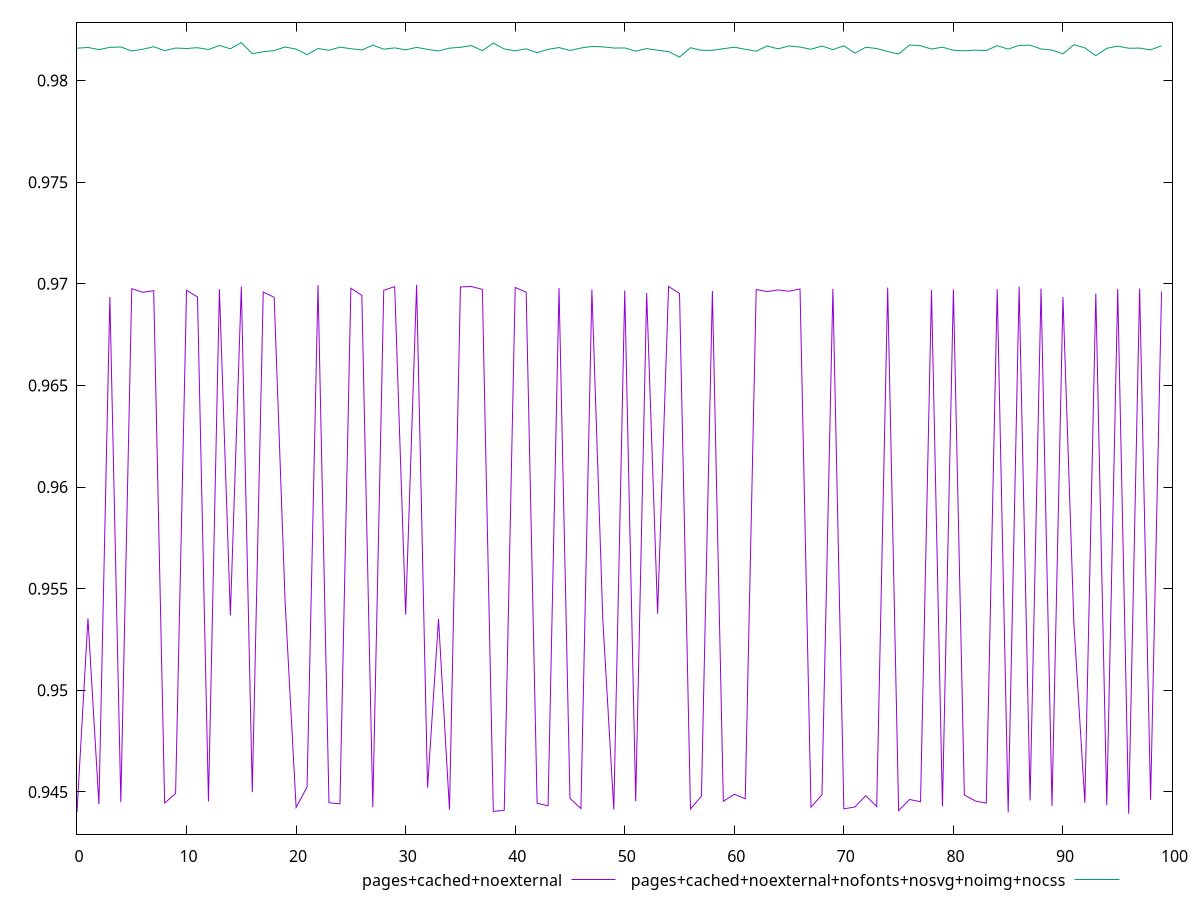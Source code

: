 $_pagesCachedNoexternal <<EOF
0.94401914162845
0.953538286506328
0.9444025510262182
0.9693573353656225
0.9445004261414259
0.9697608463498785
0.9695842798678213
0.9696643316917791
0.9444537299700276
0.9449218169180182
0.9696851815253462
0.9693570639441238
0.9445311860891779
0.9697401736026972
0.9536851480889489
0.9698677613455674
0.9449936306432273
0.9695967580893335
0.9693387122696211
0.9543240035829883
0.944236433556896
0.945244109318951
0.9699398796700953
0.9444691219665535
0.9444162170710269
0.9697874814006138
0.9694284126615715
0.9442484187364307
0.9696858104718362
0.9698651299289729
0.9537260193474717
0.9699561588510233
0.9452097851965635
0.9535061144032303
0.944129513156605
0.969848192238967
0.9698693544442571
0.9697281821160482
0.9440421698520622
0.944099703264288
0.9698232400669318
0.9695900062137657
0.9444430023280985
0.9443211010915014
0.9697954958622929
0.9446851556115226
0.9441805962133127
0.9697159181984908
0.953458247824045
0.9441336719423492
0.9696756205051167
0.944538172939493
0.969550718194004
0.9537704347085303
0.9698714576094676
0.9695266537249678
0.9441623469753895
0.9447920276288146
0.9696471596055678
0.9445413373649505
0.9448870508383945
0.9446648371079519
0.9697239807824116
0.969615964151717
0.9697026361656034
0.9696377527668483
0.9697498650849321
0.9442499535150668
0.9448612858629923
0.9697573118109606
0.9441697595120823
0.9442573854149774
0.9448169934324597
0.944280637403769
0.9698179900005099
0.9440832705221478
0.9446284675270147
0.9445216263631155
0.9696901948941102
0.9442842347226601
0.9697286489077388
0.9448556790567346
0.9445529198290011
0.944451924734268
0.9697403351437712
0.943989238626144
0.9698628385069493
0.9445817494292464
0.9697697263784995
0.9443123426969131
0.9693498254677531
0.9532749101052246
0.9444650624216864
0.9695193147852188
0.9443478281705755
0.9697390786985688
0.9439247064149171
0.9697688115440158
0.9446138819695662
0.9696156762084229
EOF
$_pagesCachedNoexternalNofontsNosvgNoimgNocss <<EOF
0.9815953725294777
0.9816320304398467
0.9815260558691373
0.9816359429233139
0.981656160191551
0.9814584237857829
0.9815446158517825
0.9816665077802179
0.9814770234842514
0.9816033172548357
0.981579185435136
0.9816193093379024
0.9815299189956498
0.9817319587985527
0.9815652956891366
0.9818696740710884
0.9813262991875857
0.9814221542284884
0.9814776652973817
0.9816558381741903
0.9815511337391436
0.9812774165075268
0.9815788043697262
0.9814935826077782
0.9816462982747871
0.9815711173289314
0.9815051453340966
0.9817455896148396
0.9815483211525078
0.9816112209396053
0.9815148581101516
0.9816347763278044
0.9815396617271535
0.9814588779044751
0.981599767909753
0.9816367743335255
0.9817235058825265
0.9814721413196358
0.9818477630364881
0.9815565641153992
0.9814663697709021
0.98156430052228
0.9813747827095629
0.9815404314220577
0.9816266022993846
0.9814821770112332
0.9816056014959108
0.9816829707279819
0.9816622777902632
0.9816029042640929
0.9816082661998538
0.9814481392163755
0.9815765049459617
0.9814954938736019
0.9814293379600385
0.9811595848353911
0.9816183548523549
0.981492247881518
0.9814912305947227
0.9815692372246796
0.9816453383005317
0.9815411881596264
0.9814456080337546
0.981706244932854
0.9815646171702448
0.9817055635210962
0.9816516709224585
0.9815415956249596
0.9817034034601722
0.9815236290010739
0.9817131095134619
0.9813535019330972
0.9816399257256307
0.9815790627197422
0.9814325524901644
0.9813095732349341
0.9817516676358706
0.9817150117459126
0.9815544761351467
0.9816450161538608
0.9814927403124203
0.9814677381924567
0.9814977159562386
0.9814820927475667
0.981717389346983
0.9815500798615449
0.9817338918040843
0.9817446460180614
0.9815564930103577
0.9815029044277868
0.9813158148681873
0.9817658015637664
0.9816121434231639
0.9812286039694638
0.9815894398924288
0.9816979318146573
0.9815917963186293
0.9816016265340254
0.9815132007086531
0.9817167403470424
EOF
set key outside below
set terminal pngcairo
set output "report_00005_2020-11-02T22-26-11.212Z/first-contentful-paint/first-contentful-paint_pages+cached+noexternal_pages+cached+noexternal+nofonts+nosvg+noimg+nocss.png"
set yrange [0.9429247064149171:0.9828696740710884]
plot $_pagesCachedNoexternal title "pages+cached+noexternal" with line ,$_pagesCachedNoexternalNofontsNosvgNoimgNocss title "pages+cached+noexternal+nofonts+nosvg+noimg+nocss" with line ,